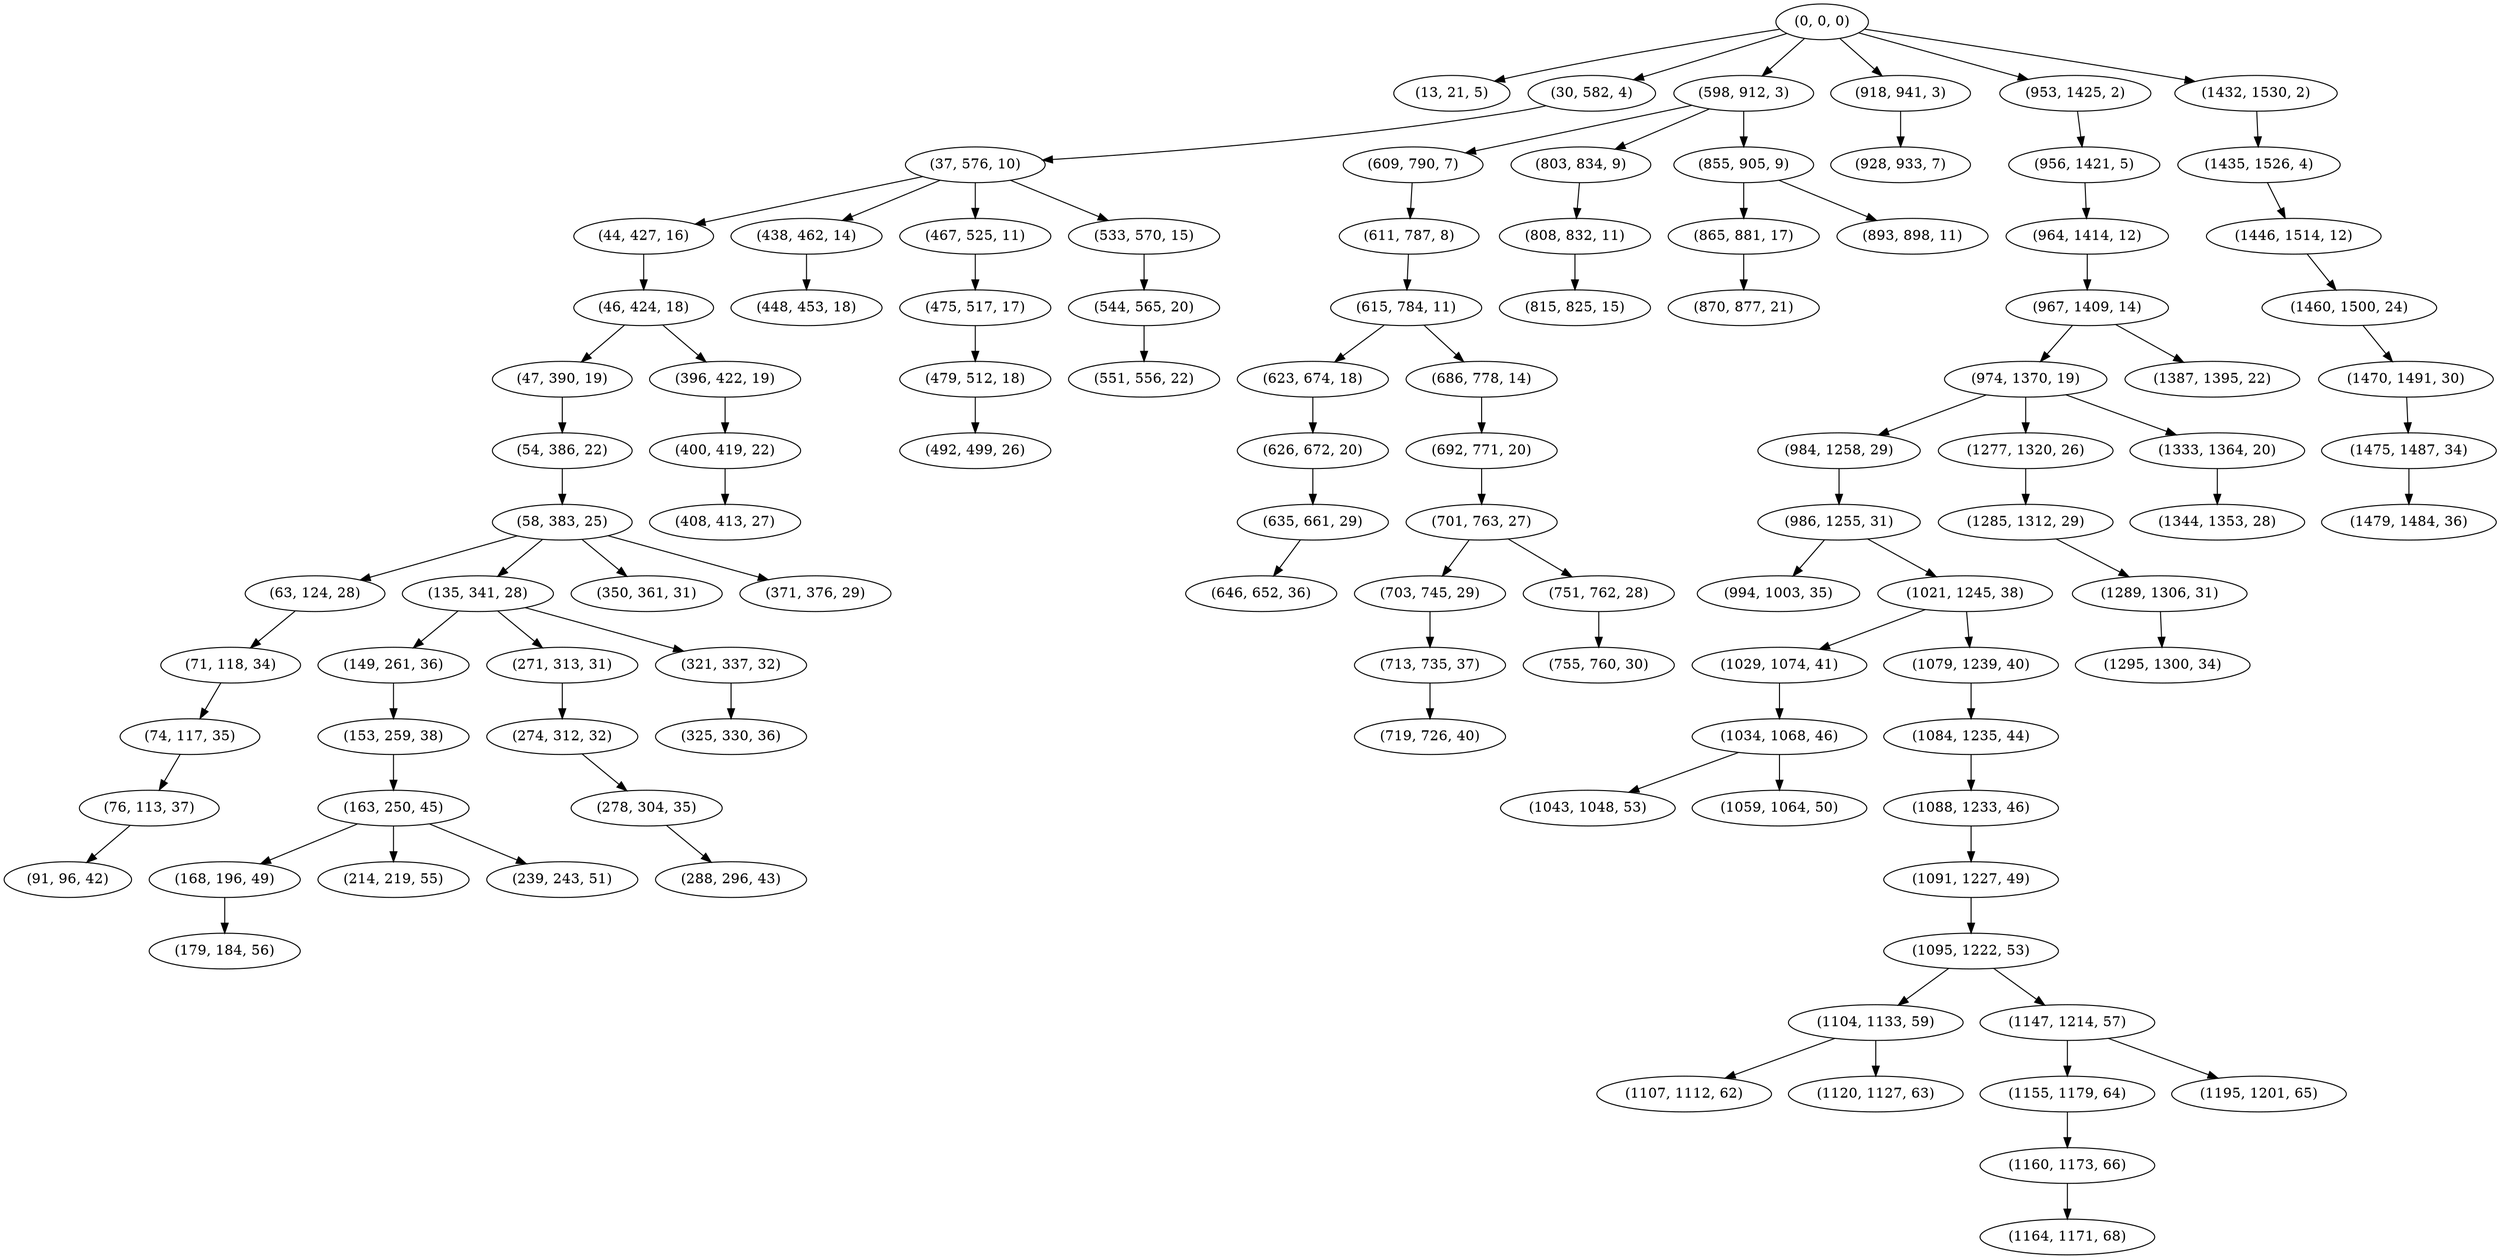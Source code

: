 digraph tree {
    "(0, 0, 0)";
    "(13, 21, 5)";
    "(30, 582, 4)";
    "(37, 576, 10)";
    "(44, 427, 16)";
    "(46, 424, 18)";
    "(47, 390, 19)";
    "(54, 386, 22)";
    "(58, 383, 25)";
    "(63, 124, 28)";
    "(71, 118, 34)";
    "(74, 117, 35)";
    "(76, 113, 37)";
    "(91, 96, 42)";
    "(135, 341, 28)";
    "(149, 261, 36)";
    "(153, 259, 38)";
    "(163, 250, 45)";
    "(168, 196, 49)";
    "(179, 184, 56)";
    "(214, 219, 55)";
    "(239, 243, 51)";
    "(271, 313, 31)";
    "(274, 312, 32)";
    "(278, 304, 35)";
    "(288, 296, 43)";
    "(321, 337, 32)";
    "(325, 330, 36)";
    "(350, 361, 31)";
    "(371, 376, 29)";
    "(396, 422, 19)";
    "(400, 419, 22)";
    "(408, 413, 27)";
    "(438, 462, 14)";
    "(448, 453, 18)";
    "(467, 525, 11)";
    "(475, 517, 17)";
    "(479, 512, 18)";
    "(492, 499, 26)";
    "(533, 570, 15)";
    "(544, 565, 20)";
    "(551, 556, 22)";
    "(598, 912, 3)";
    "(609, 790, 7)";
    "(611, 787, 8)";
    "(615, 784, 11)";
    "(623, 674, 18)";
    "(626, 672, 20)";
    "(635, 661, 29)";
    "(646, 652, 36)";
    "(686, 778, 14)";
    "(692, 771, 20)";
    "(701, 763, 27)";
    "(703, 745, 29)";
    "(713, 735, 37)";
    "(719, 726, 40)";
    "(751, 762, 28)";
    "(755, 760, 30)";
    "(803, 834, 9)";
    "(808, 832, 11)";
    "(815, 825, 15)";
    "(855, 905, 9)";
    "(865, 881, 17)";
    "(870, 877, 21)";
    "(893, 898, 11)";
    "(918, 941, 3)";
    "(928, 933, 7)";
    "(953, 1425, 2)";
    "(956, 1421, 5)";
    "(964, 1414, 12)";
    "(967, 1409, 14)";
    "(974, 1370, 19)";
    "(984, 1258, 29)";
    "(986, 1255, 31)";
    "(994, 1003, 35)";
    "(1021, 1245, 38)";
    "(1029, 1074, 41)";
    "(1034, 1068, 46)";
    "(1043, 1048, 53)";
    "(1059, 1064, 50)";
    "(1079, 1239, 40)";
    "(1084, 1235, 44)";
    "(1088, 1233, 46)";
    "(1091, 1227, 49)";
    "(1095, 1222, 53)";
    "(1104, 1133, 59)";
    "(1107, 1112, 62)";
    "(1120, 1127, 63)";
    "(1147, 1214, 57)";
    "(1155, 1179, 64)";
    "(1160, 1173, 66)";
    "(1164, 1171, 68)";
    "(1195, 1201, 65)";
    "(1277, 1320, 26)";
    "(1285, 1312, 29)";
    "(1289, 1306, 31)";
    "(1295, 1300, 34)";
    "(1333, 1364, 20)";
    "(1344, 1353, 28)";
    "(1387, 1395, 22)";
    "(1432, 1530, 2)";
    "(1435, 1526, 4)";
    "(1446, 1514, 12)";
    "(1460, 1500, 24)";
    "(1470, 1491, 30)";
    "(1475, 1487, 34)";
    "(1479, 1484, 36)";
    "(0, 0, 0)" -> "(13, 21, 5)";
    "(0, 0, 0)" -> "(30, 582, 4)";
    "(0, 0, 0)" -> "(598, 912, 3)";
    "(0, 0, 0)" -> "(918, 941, 3)";
    "(0, 0, 0)" -> "(953, 1425, 2)";
    "(0, 0, 0)" -> "(1432, 1530, 2)";
    "(30, 582, 4)" -> "(37, 576, 10)";
    "(37, 576, 10)" -> "(44, 427, 16)";
    "(37, 576, 10)" -> "(438, 462, 14)";
    "(37, 576, 10)" -> "(467, 525, 11)";
    "(37, 576, 10)" -> "(533, 570, 15)";
    "(44, 427, 16)" -> "(46, 424, 18)";
    "(46, 424, 18)" -> "(47, 390, 19)";
    "(46, 424, 18)" -> "(396, 422, 19)";
    "(47, 390, 19)" -> "(54, 386, 22)";
    "(54, 386, 22)" -> "(58, 383, 25)";
    "(58, 383, 25)" -> "(63, 124, 28)";
    "(58, 383, 25)" -> "(135, 341, 28)";
    "(58, 383, 25)" -> "(350, 361, 31)";
    "(58, 383, 25)" -> "(371, 376, 29)";
    "(63, 124, 28)" -> "(71, 118, 34)";
    "(71, 118, 34)" -> "(74, 117, 35)";
    "(74, 117, 35)" -> "(76, 113, 37)";
    "(76, 113, 37)" -> "(91, 96, 42)";
    "(135, 341, 28)" -> "(149, 261, 36)";
    "(135, 341, 28)" -> "(271, 313, 31)";
    "(135, 341, 28)" -> "(321, 337, 32)";
    "(149, 261, 36)" -> "(153, 259, 38)";
    "(153, 259, 38)" -> "(163, 250, 45)";
    "(163, 250, 45)" -> "(168, 196, 49)";
    "(163, 250, 45)" -> "(214, 219, 55)";
    "(163, 250, 45)" -> "(239, 243, 51)";
    "(168, 196, 49)" -> "(179, 184, 56)";
    "(271, 313, 31)" -> "(274, 312, 32)";
    "(274, 312, 32)" -> "(278, 304, 35)";
    "(278, 304, 35)" -> "(288, 296, 43)";
    "(321, 337, 32)" -> "(325, 330, 36)";
    "(396, 422, 19)" -> "(400, 419, 22)";
    "(400, 419, 22)" -> "(408, 413, 27)";
    "(438, 462, 14)" -> "(448, 453, 18)";
    "(467, 525, 11)" -> "(475, 517, 17)";
    "(475, 517, 17)" -> "(479, 512, 18)";
    "(479, 512, 18)" -> "(492, 499, 26)";
    "(533, 570, 15)" -> "(544, 565, 20)";
    "(544, 565, 20)" -> "(551, 556, 22)";
    "(598, 912, 3)" -> "(609, 790, 7)";
    "(598, 912, 3)" -> "(803, 834, 9)";
    "(598, 912, 3)" -> "(855, 905, 9)";
    "(609, 790, 7)" -> "(611, 787, 8)";
    "(611, 787, 8)" -> "(615, 784, 11)";
    "(615, 784, 11)" -> "(623, 674, 18)";
    "(615, 784, 11)" -> "(686, 778, 14)";
    "(623, 674, 18)" -> "(626, 672, 20)";
    "(626, 672, 20)" -> "(635, 661, 29)";
    "(635, 661, 29)" -> "(646, 652, 36)";
    "(686, 778, 14)" -> "(692, 771, 20)";
    "(692, 771, 20)" -> "(701, 763, 27)";
    "(701, 763, 27)" -> "(703, 745, 29)";
    "(701, 763, 27)" -> "(751, 762, 28)";
    "(703, 745, 29)" -> "(713, 735, 37)";
    "(713, 735, 37)" -> "(719, 726, 40)";
    "(751, 762, 28)" -> "(755, 760, 30)";
    "(803, 834, 9)" -> "(808, 832, 11)";
    "(808, 832, 11)" -> "(815, 825, 15)";
    "(855, 905, 9)" -> "(865, 881, 17)";
    "(855, 905, 9)" -> "(893, 898, 11)";
    "(865, 881, 17)" -> "(870, 877, 21)";
    "(918, 941, 3)" -> "(928, 933, 7)";
    "(953, 1425, 2)" -> "(956, 1421, 5)";
    "(956, 1421, 5)" -> "(964, 1414, 12)";
    "(964, 1414, 12)" -> "(967, 1409, 14)";
    "(967, 1409, 14)" -> "(974, 1370, 19)";
    "(967, 1409, 14)" -> "(1387, 1395, 22)";
    "(974, 1370, 19)" -> "(984, 1258, 29)";
    "(974, 1370, 19)" -> "(1277, 1320, 26)";
    "(974, 1370, 19)" -> "(1333, 1364, 20)";
    "(984, 1258, 29)" -> "(986, 1255, 31)";
    "(986, 1255, 31)" -> "(994, 1003, 35)";
    "(986, 1255, 31)" -> "(1021, 1245, 38)";
    "(1021, 1245, 38)" -> "(1029, 1074, 41)";
    "(1021, 1245, 38)" -> "(1079, 1239, 40)";
    "(1029, 1074, 41)" -> "(1034, 1068, 46)";
    "(1034, 1068, 46)" -> "(1043, 1048, 53)";
    "(1034, 1068, 46)" -> "(1059, 1064, 50)";
    "(1079, 1239, 40)" -> "(1084, 1235, 44)";
    "(1084, 1235, 44)" -> "(1088, 1233, 46)";
    "(1088, 1233, 46)" -> "(1091, 1227, 49)";
    "(1091, 1227, 49)" -> "(1095, 1222, 53)";
    "(1095, 1222, 53)" -> "(1104, 1133, 59)";
    "(1095, 1222, 53)" -> "(1147, 1214, 57)";
    "(1104, 1133, 59)" -> "(1107, 1112, 62)";
    "(1104, 1133, 59)" -> "(1120, 1127, 63)";
    "(1147, 1214, 57)" -> "(1155, 1179, 64)";
    "(1147, 1214, 57)" -> "(1195, 1201, 65)";
    "(1155, 1179, 64)" -> "(1160, 1173, 66)";
    "(1160, 1173, 66)" -> "(1164, 1171, 68)";
    "(1277, 1320, 26)" -> "(1285, 1312, 29)";
    "(1285, 1312, 29)" -> "(1289, 1306, 31)";
    "(1289, 1306, 31)" -> "(1295, 1300, 34)";
    "(1333, 1364, 20)" -> "(1344, 1353, 28)";
    "(1432, 1530, 2)" -> "(1435, 1526, 4)";
    "(1435, 1526, 4)" -> "(1446, 1514, 12)";
    "(1446, 1514, 12)" -> "(1460, 1500, 24)";
    "(1460, 1500, 24)" -> "(1470, 1491, 30)";
    "(1470, 1491, 30)" -> "(1475, 1487, 34)";
    "(1475, 1487, 34)" -> "(1479, 1484, 36)";
}
